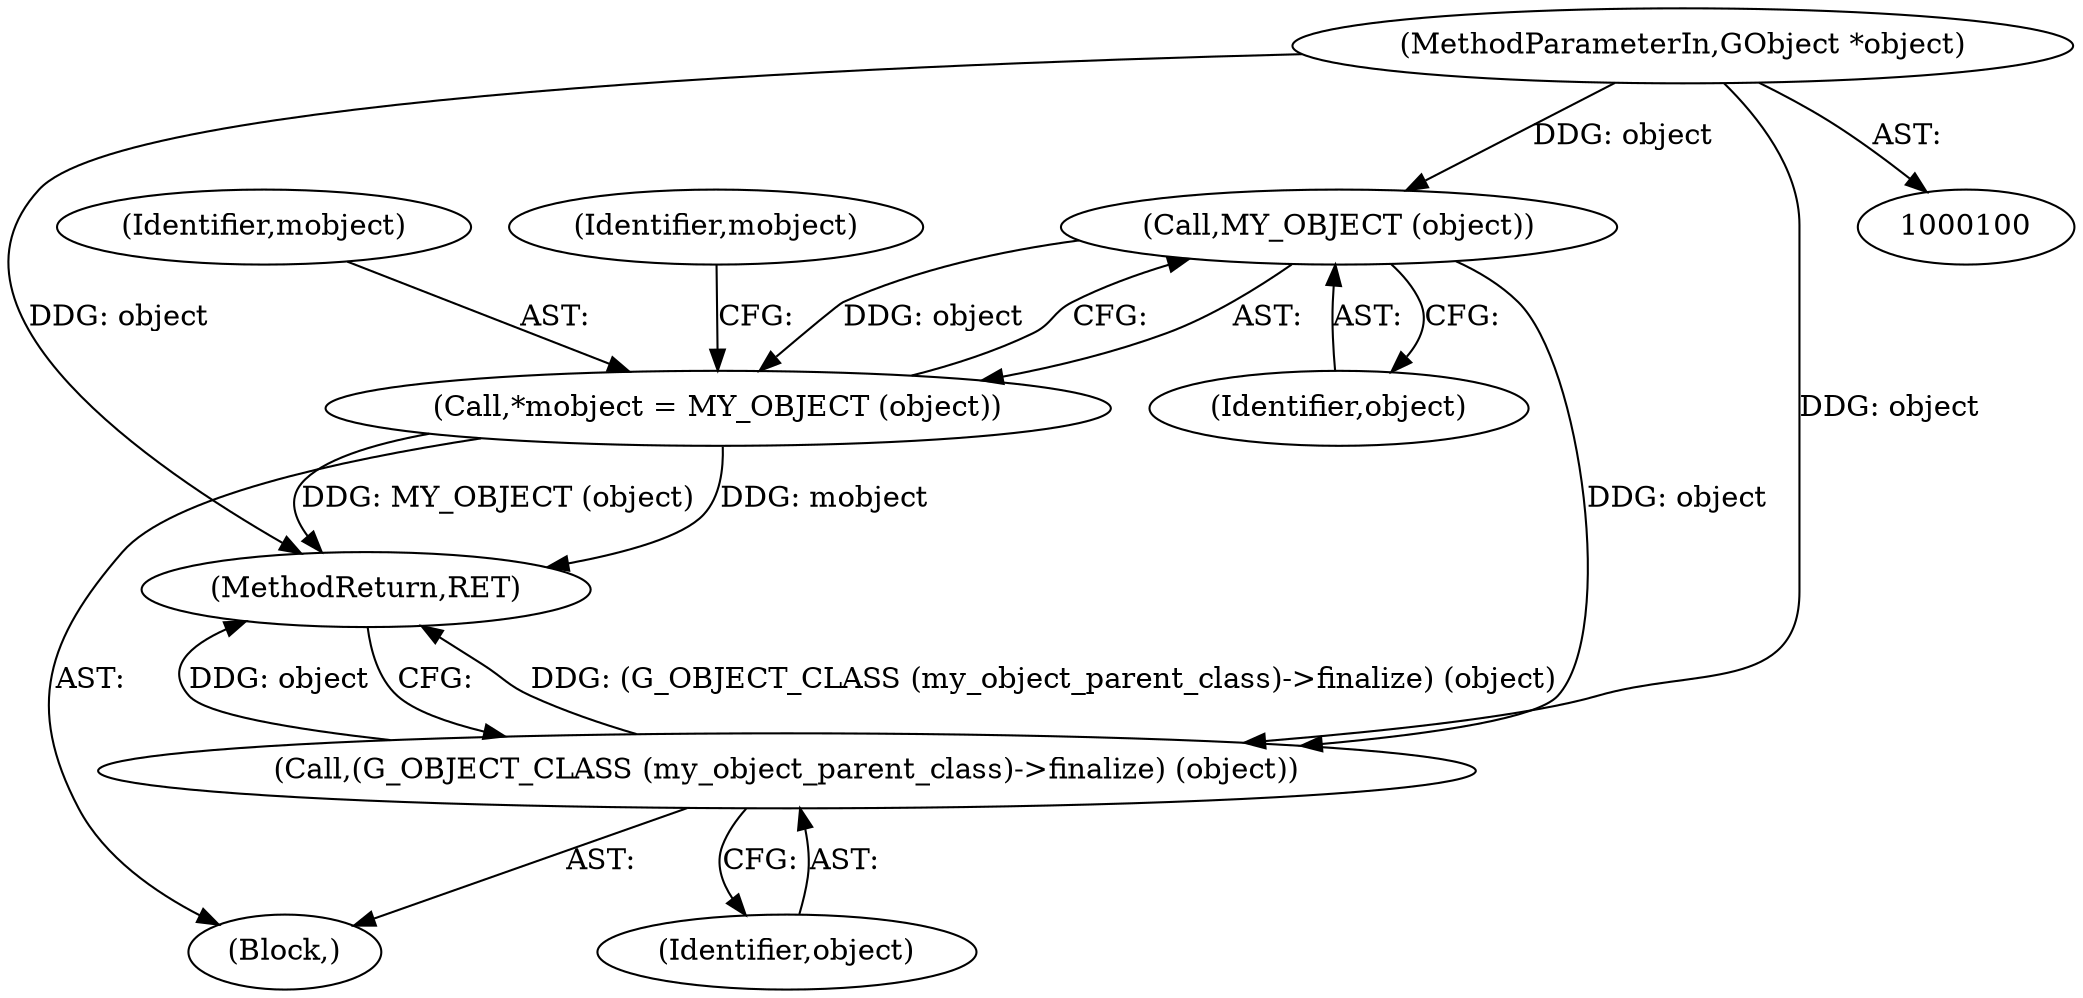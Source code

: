digraph "1_dbus_9a6bce9b615abca6068348c1606ba8eaf13d9ae0_16@pointer" {
"1000101" [label="(MethodParameterIn,GObject *object)"];
"1000106" [label="(Call,MY_OBJECT (object))"];
"1000104" [label="(Call,*mobject = MY_OBJECT (object))"];
"1000112" [label="(Call,(G_OBJECT_CLASS (my_object_parent_class)->finalize) (object))"];
"1000104" [label="(Call,*mobject = MY_OBJECT (object))"];
"1000102" [label="(Block,)"];
"1000106" [label="(Call,MY_OBJECT (object))"];
"1000105" [label="(Identifier,mobject)"];
"1000110" [label="(Identifier,mobject)"];
"1000112" [label="(Call,(G_OBJECT_CLASS (my_object_parent_class)->finalize) (object))"];
"1000113" [label="(Identifier,object)"];
"1000101" [label="(MethodParameterIn,GObject *object)"];
"1000114" [label="(MethodReturn,RET)"];
"1000107" [label="(Identifier,object)"];
"1000101" -> "1000100"  [label="AST: "];
"1000101" -> "1000114"  [label="DDG: object"];
"1000101" -> "1000106"  [label="DDG: object"];
"1000101" -> "1000112"  [label="DDG: object"];
"1000106" -> "1000104"  [label="AST: "];
"1000106" -> "1000107"  [label="CFG: "];
"1000107" -> "1000106"  [label="AST: "];
"1000104" -> "1000106"  [label="CFG: "];
"1000106" -> "1000104"  [label="DDG: object"];
"1000106" -> "1000112"  [label="DDG: object"];
"1000104" -> "1000102"  [label="AST: "];
"1000105" -> "1000104"  [label="AST: "];
"1000110" -> "1000104"  [label="CFG: "];
"1000104" -> "1000114"  [label="DDG: mobject"];
"1000104" -> "1000114"  [label="DDG: MY_OBJECT (object)"];
"1000112" -> "1000102"  [label="AST: "];
"1000112" -> "1000113"  [label="CFG: "];
"1000113" -> "1000112"  [label="AST: "];
"1000114" -> "1000112"  [label="CFG: "];
"1000112" -> "1000114"  [label="DDG: (G_OBJECT_CLASS (my_object_parent_class)->finalize) (object)"];
"1000112" -> "1000114"  [label="DDG: object"];
}
